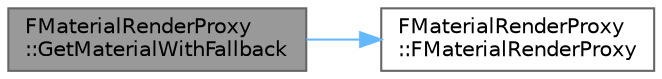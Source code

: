 digraph "FMaterialRenderProxy::GetMaterialWithFallback"
{
 // INTERACTIVE_SVG=YES
 // LATEX_PDF_SIZE
  bgcolor="transparent";
  edge [fontname=Helvetica,fontsize=10,labelfontname=Helvetica,labelfontsize=10];
  node [fontname=Helvetica,fontsize=10,shape=box,height=0.2,width=0.4];
  rankdir="LR";
  Node1 [id="Node000001",label="FMaterialRenderProxy\l::GetMaterialWithFallback",height=0.2,width=0.4,color="gray40", fillcolor="grey60", style="filled", fontcolor="black",tooltip="Finds the FMaterial to use for rendering this FMaterialRenderProxy."];
  Node1 -> Node2 [id="edge1_Node000001_Node000002",color="steelblue1",style="solid",tooltip=" "];
  Node2 [id="Node000002",label="FMaterialRenderProxy\l::FMaterialRenderProxy",height=0.2,width=0.4,color="grey40", fillcolor="white", style="filled",URL="$d5/d6d/classFMaterialRenderProxy.html#aef7c11b84c667e252ad0e23dc4181ab2",tooltip="Default constructor."];
}

